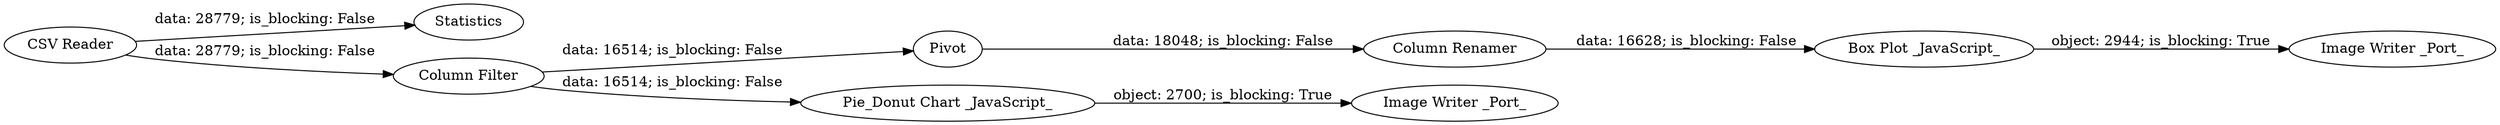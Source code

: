 digraph {
	"-3450755597992576162_14" [label="Image Writer _Port_"]
	"-3450755597992576162_16" [label="Image Writer _Port_"]
	"-3450755597992576162_2" [label=Statistics]
	"-3450755597992576162_1" [label="CSV Reader"]
	"-3450755597992576162_7" [label=Pivot]
	"-3450755597992576162_12" [label="Box Plot _JavaScript_"]
	"-3450755597992576162_9" [label="Pie_Donut Chart _JavaScript_"]
	"-3450755597992576162_15" [label="Column Filter"]
	"-3450755597992576162_8" [label="Column Renamer"]
	"-3450755597992576162_9" -> "-3450755597992576162_14" [label="object: 2700; is_blocking: True"]
	"-3450755597992576162_1" -> "-3450755597992576162_2" [label="data: 28779; is_blocking: False"]
	"-3450755597992576162_12" -> "-3450755597992576162_16" [label="object: 2944; is_blocking: True"]
	"-3450755597992576162_15" -> "-3450755597992576162_9" [label="data: 16514; is_blocking: False"]
	"-3450755597992576162_15" -> "-3450755597992576162_7" [label="data: 16514; is_blocking: False"]
	"-3450755597992576162_8" -> "-3450755597992576162_12" [label="data: 16628; is_blocking: False"]
	"-3450755597992576162_1" -> "-3450755597992576162_15" [label="data: 28779; is_blocking: False"]
	"-3450755597992576162_7" -> "-3450755597992576162_8" [label="data: 18048; is_blocking: False"]
	rankdir=LR
}
